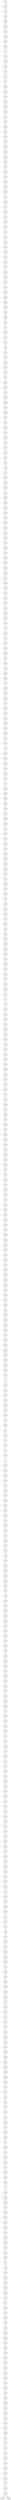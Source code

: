 graph {
n0;
n1;
n2;
n3;
n4;
n5;
n6;
n7;
n8;
n9;
n10;
n11;
n12;
n13;
n14;
n15;
n16;
n17;
n18;
n19;
n20;
n21;
n22;
n23;
n24;
n25;
n26;
n27;
n28;
n29;
n30;
n31;
n32;
n33;
n34;
n35;
n36;
n37;
n38;
n39;
n40;
n41;
n42;
n43;
n44;
n45;
n46;
n47;
n48;
n49;
n50;
n51;
n52;
n53;
n54;
n55;
n56;
n57;
n58;
n59;
n60;
n61;
n62;
n63;
n64;
n65;
n66;
n67;
n68;
n69;
n70;
n71;
n72;
n73;
n74;
n75;
n76;
n77;
n78;
n79;
n80;
n81;
n82;
n83;
n84;
n85;
n86;
n87;
n88;
n89;
n90;
n91;
n92;
n93;
n94;
n95;
n96;
n97;
n98;
n99;
n100;
n101;
n102;
n103;
n104;
n105;
n106;
n107;
n108;
n109;
n110;
n111;
n112;
n113;
n114;
n115;
n116;
n117;
n118;
n119;
n120;
n121;
n122;
n123;
n124;
n125;
n126;
n127;
n128;
n129;
n130;
n131;
n132;
n133;
n134;
n135;
n136;
n137;
n138;
n139;
n140;
n141;
n142;
n143;
n144;
n145;
n146;
n147;
n148;
n149;
n150;
n151;
n152;
n153;
n154;
n155;
n156;
n157;
n158;
n159;
n160;
n161;
n162;
n163;
n164;
n165;
n166;
n167;
n168;
n169;
n170;
n171;
n172;
n173;
n174;
n175;
n176;
n177;
n178;
n179;
n180;
n181;
n182;
n183;
n184;
n185;
n186;
n187;
n188;
n189;
n190;
n191;
n192;
n193;
n194;
n195;
n196;
n197;
n198;
n199;
n200;
n201;
n202;
n203;
n204;
n205;
n206;
n207;
n208;
n209;
n210;
n211;
n212;
n213;
n214;
n215;
n216;
n217;
n218;
n219;
n220;
n221;
n222;
n223;
n224;
n225;
n226;
n227;
n228;
n229;
n230;
n231;
n232;
n233;
n234;
n235;
n236;
n237;
n238;
n239;
n240;
n241;
n242;
n243;
n244;
n245;
n246;
n247;
n248;
n249;
n250;
n251;
n252;
n253;
n254;
n255;
n256;
n257;
n258;
n259;
n260;
n261;
n262;
n263;
n264;
n265;
n266;
n267;
n268;
n269;
n270;
n271;
n272;
n273;
n274;
n275;
n276;
n277;
n278;
n279;
n280;
n281;
n282;
n283;
n284;
n285;
n286;
n287;
n288;
n289;
n290;
n291;
n292;
n293;
n294;
n295;
n296;
n297;
n298;
n299;
n300;
n301;
n302;
n303;
n304;
n305;
n306;
n307;
n308;
n309;
n310;
n311;
n312;
n313;
n314;
n315;
n316;
n317;
n318;
n319;
n320;
n321;
n322;
n323;
n324;
n325;
n326;
n327;
n328;
n329;
n330;
n331;
n332;
n333;
n334;
n335;
n336;
n337;
n338;
n339;
n340;
n341;
n342;
n343;
n344;
n345;
n346;
n347;
n348;
n349;
n350;
n351;
n352;
n353;
n354;
n355;
n356;
n357;
n358;
n359;
n360;
n361;
n362;
n363;
n364;
n365;
n366;
n367;
n368;
n369;
n370;
n371;
n372;
n373;
n374;
n375;
n376;
n377;
n378;
n379;
n380;
n381;
n382;
n383;
n384;
n385;
n386;
n387;
n388;
n389;
n390;
n391;
n392;
n393;
n394;
n395;
n396;
n397;
n398;
n399;
n400;
n401;
n402;
n403;
n404;
n405;
n406;
n407;
n408;
n409;
n410;
n411;
n412;
n413;
n414;
n415;
n416;
n417;
n418;
n419;
n420;
n421;
n422;
n423;
n424;
n425;
n426;
n427;
n428;
n429;
n430;
n431;
n432;
n433;
n434;
n435;
n436;
n437;
n438;
n439;
n440;
n441;
n442;
n443;
n444;
n445;
n446;
n447;
n448;
n449;
n450;
n451;
n452;
n453;
n454;
n455;
n456;
n457;
n458;
n459;
n460;
n461;
n462;
n463;
n464;
n465;
n466;
n467;
n468;
n469;
n470;
n471;
n472;
n473;
n474;
n475;
n476;
n477;
n478;
n479;
n480;
n481;
n482;
n483;
n484;
n485;
n486;
n487;
n488;
n489;
n490;
n491;
n492;
n493;
n494;
n495;
n496;
n497;
n498;
n499;
n0 -- n381;
n1 -- n345;
n1 -- n320;
n2 -- n111;
n2 -- n106;
n3 -- n76;
n3 -- n320;
n4 -- n326;
n4 -- n309;
n5 -- n95;
n5 -- n210;
n6 -- n494;
n6 -- n310;
n7 -- n463;
n7 -- n454;
n8 -- n126;
n8 -- n433;
n9 -- n134;
n9 -- n271;
n10 -- n412;
n10 -- n222;
n11 -- n484;
n11 -- n74;
n12 -- n104;
n12 -- n192;
n13 -- n420;
n13 -- n373;
n14 -- n228;
n14 -- n360;
n15 -- n415;
n15 -- n352;
n16 -- n277;
n16 -- n253;
n17 -- n273;
n17 -- n223;
n18 -- n389;
n18 -- n152;
n19 -- n64;
n19 -- n350;
n20 -- n165;
n20 -- n204;
n21 -- n462;
n21 -- n82;
n22 -- n143;
n22 -- n457;
n23 -- n148;
n23 -- n45;
n24 -- n121;
n24 -- n383;
n25 -- n443;
n25 -- n190;
n26 -- n470;
n26 -- n430;
n27 -- n153;
n27 -- n56;
n28 -- n42;
n28 -- n358;
n29 -- n268;
n29 -- n256;
n30 -- n385;
n30 -- n197;
n31 -- n128;
n31 -- n497;
n32 -- n94;
n32 -- n142;
n33 -- n312;
n33 -- n162;
n34 -- n388;
n34 -- n149;
n35 -- n368;
n35 -- n372;
n36 -- n393;
n36 -- n232;
n37 -- n41;
n37 -- n173;
n38 -- n147;
n38 -- n90;
n39 -- n465;
n39 -- n146;
n40 -- n138;
n40 -- n381;
n41 -- n37;
n41 -- n66;
n42 -- n363;
n42 -- n28;
n43 -- n210;
n43 -- n425;
n44 -- n356;
n44 -- n319;
n45 -- n23;
n45 -- n467;
n46 -- n169;
n46 -- n338;
n47 -- n206;
n47 -- n276;
n48 -- n313;
n48 -- n410;
n49 -- n301;
n49 -- n416;
n50 -- n207;
n50 -- n322;
n51 -- n398;
n51 -- n173;
n52 -- n315;
n52 -- n354;
n53 -- n58;
n53 -- n419;
n54 -- n82;
n54 -- n201;
n55 -- n281;
n55 -- n401;
n56 -- n27;
n56 -- n337;
n57 -- n481;
n57 -- n323;
n58 -- n53;
n58 -- n408;
n59 -- n480;
n59 -- n156;
n60 -- n202;
n60 -- n143;
n61 -- n271;
n61 -- n406;
n62 -- n357;
n62 -- n287;
n63 -- n204;
n63 -- n389;
n64 -- n69;
n64 -- n19;
n65 -- n283;
n65 -- n129;
n66 -- n41;
n66 -- n411;
n67 -- n91;
n67 -- n140;
n68 -- n368;
n68 -- n366;
n69 -- n64;
n69 -- n70;
n70 -- n279;
n70 -- n69;
n71 -- n269;
n71 -- n73;
n72 -- n135;
n72 -- n239;
n73 -- n102;
n73 -- n71;
n74 -- n11;
n74 -- n81;
n75 -- n194;
n75 -- n211;
n76 -- n3;
n76 -- n125;
n77 -- n238;
n77 -- n374;
n78 -- n346;
n78 -- n415;
n79 -- n491;
n79 -- n214;
n80 -- n292;
n80 -- n219;
n81 -- n74;
n81 -- n451;
n82 -- n54;
n82 -- n21;
n83 -- n444;
n83 -- n495;
n84 -- n98;
n84 -- n431;
n85 -- n324;
n85 -- n341;
n86 -- n248;
n86 -- n375;
n87 -- n385;
n87 -- n450;
n88 -- n184;
n88 -- n448;
n89 -- n130;
n89 -- n299;
n90 -- n38;
n90 -- n148;
n91 -- n347;
n91 -- n67;
n92 -- n158;
n92 -- n166;
n93 -- n175;
n93 -- n479;
n94 -- n32;
n94 -- n403;
n95 -- n5;
n95 -- n336;
n96 -- n325;
n96 -- n164;
n97 -- n225;
n97 -- n399;
n98 -- n339;
n98 -- n84;
n99 -- n198;
n99 -- n411;
n100 -- n371;
n100 -- n176;
n101 -- n121;
n101 -- n486;
n102 -- n471;
n102 -- n73;
n103 -- n295;
n103 -- n466;
n104 -- n12;
n104 -- n155;
n105 -- n365;
n105 -- n402;
n106 -- n492;
n106 -- n2;
n107 -- n377;
n107 -- n405;
n108 -- n318;
n108 -- n221;
n109 -- n453;
n109 -- n347;
n110 -- n481;
n110 -- n464;
n111 -- n424;
n111 -- n2;
n112 -- n191;
n112 -- n460;
n113 -- n158;
n113 -- n462;
n114 -- n498;
n114 -- n288;
n115 -- n293;
n115 -- n438;
n116 -- n300;
n116 -- n133;
n117 -- n340;
n117 -- n402;
n118 -- n398;
n118 -- n291;
n119 -- n333;
n119 -- n374;
n120 -- n199;
n120 -- n270;
n121 -- n101;
n121 -- n24;
n122 -- n461;
n122 -- n295;
n123 -- n302;
n123 -- n285;
n124 -- n376;
n124 -- n341;
n125 -- n76;
n125 -- n152;
n126 -- n8;
n126 -- n486;
n127 -- n260;
n127 -- n299;
n128 -- n31;
n128 -- n499;
n129 -- n65;
n129 -- n327;
n130 -- n248;
n130 -- n89;
n131 -- n230;
n131 -- n345;
n132 -- n471;
n132 -- n394;
n133 -- n362;
n133 -- n116;
n134 -- n216;
n134 -- n9;
n135 -- n72;
n135 -- n282;
n136 -- n293;
n136 -- n384;
n137 -- n317;
n137 -- n445;
n138 -- n40;
n138 -- n387;
n139 -- n272;
n139 -- n352;
n140 -- n147;
n140 -- n67;
n141 -- n287;
n141 -- n234;
n142 -- n32;
n142 -- n206;
n143 -- n60;
n143 -- n22;
n144 -- n266;
n144 -- n264;
n145 -- n447;
n145 -- n316;
n146 -- n388;
n146 -- n39;
n147 -- n38;
n147 -- n140;
n148 -- n23;
n148 -- n90;
n149 -- n34;
n149 -- n171;
n150 -- n496;
n150 -- n323;
n150 -- n257;
n151 -- n383;
n151 -- n160;
n152 -- n125;
n152 -- n18;
n153 -- n27;
n153 -- n408;
n154 -- n190;
n154 -- n180;
n155 -- n104;
n155 -- n452;
n156 -- n59;
n156 -- n294;
n157 -- n312;
n157 -- n201;
n158 -- n92;
n158 -- n113;
n159 -- n168;
n159 -- n483;
n160 -- n151;
n160 -- n218;
n161 -- n220;
n161 -- n208;
n162 -- n33;
n162 -- n493;
n163 -- n245;
n163 -- n482;
n164 -- n96;
n164 -- n470;
n165 -- n478;
n165 -- n20;
n166 -- n92;
n166 -- n440;
n167 -- n331;
n167 -- n421;
n168 -- n278;
n168 -- n159;
n169 -- n46;
n169 -- n436;
n170 -- n243;
n170 -- n351;
n171 -- n149;
n171 -- n335;
n172 -- n207;
n172 -- n475;
n173 -- n37;
n173 -- n51;
n174 -- n308;
n174 -- n431;
n175 -- n397;
n175 -- n93;
n176 -- n307;
n176 -- n100;
n177 -- n326;
n177 -- n231;
n178 -- n306;
n178 -- n410;
n179 -- n235;
n179 -- n348;
n180 -- n188;
n180 -- n154;
n181 -- n313;
n181 -- n476;
n182 -- n196;
n182 -- n321;
n183 -- n296;
n183 -- n364;
n184 -- n349;
n184 -- n88;
n185 -- n449;
n185 -- n457;
n186 -- n377;
n186 -- n463;
n187 -- n346;
n187 -- n491;
n188 -- n386;
n188 -- n180;
n189 -- n307;
n189 -- n247;
n190 -- n154;
n190 -- n25;
n191 -- n337;
n191 -- n112;
n192 -- n356;
n192 -- n12;
n193 -- n446;
n193 -- n434;
n194 -- n333;
n194 -- n75;
n195 -- n240;
n195 -- n364;
n196 -- n274;
n196 -- n182;
n197 -- n268;
n197 -- n30;
n198 -- n99;
n198 -- n426;
n199 -- n418;
n199 -- n120;
n200 -- n330;
n200 -- n351;
n201 -- n54;
n201 -- n157;
n202 -- n60;
n202 -- n477;
n203 -- n448;
n203 -- n251;
n204 -- n63;
n204 -- n20;
n205 -- n255;
n205 -- n355;
n206 -- n47;
n206 -- n142;
n207 -- n172;
n207 -- n50;
n208 -- n161;
n208 -- n230;
n209 -- n342;
n209 -- n266;
n210 -- n5;
n210 -- n43;
n211 -- n234;
n211 -- n75;
n212 -- n458;
n212 -- n473;
n213 -- n456;
n213 -- n302;
n214 -- n497;
n214 -- n79;
n215 -- n433;
n215 -- n264;
n216 -- n134;
n216 -- n273;
n217 -- n465;
n217 -- n272;
n218 -- n420;
n218 -- n160;
n219 -- n467;
n219 -- n80;
n220 -- n161;
n220 -- n361;
n221 -- n339;
n221 -- n108;
n222 -- n455;
n222 -- n10;
n223 -- n17;
n223 -- n348;
n224 -- n407;
n224 -- n251;
n225 -- n421;
n225 -- n97;
n226 -- n461;
n226 -- n229;
n227 -- n262;
n227 -- n288;
n228 -- n14;
n228 -- n322;
n229 -- n226;
n229 -- n305;
n230 -- n208;
n230 -- n131;
n231 -- n177;
n231 -- n478;
n232 -- n382;
n232 -- n36;
n233 -- n359;
n233 -- n444;
n234 -- n141;
n234 -- n211;
n235 -- n280;
n235 -- n179;
n236 -- n284;
n236 -- n439;
n237 -- n443;
n237 -- n318;
n238 -- n244;
n238 -- n77;
n239 -- n72;
n239 -- n249;
n240 -- n265;
n240 -- n195;
n241 -- n489;
n241 -- n289;
n242 -- n342;
n242 -- n324;
n243 -- n441;
n243 -- n170;
n244 -- n238;
n244 -- n316;
n245 -- n382;
n245 -- n163;
n246 -- n476;
n246 -- n424;
n247 -- n189;
n247 -- n395;
n248 -- n130;
n248 -- n86;
n249 -- n254;
n249 -- n239;
n250 -- n314;
n250 -- n263;
n251 -- n203;
n251 -- n224;
n252 -- n319;
n252 -- n253;
n253 -- n252;
n253 -- n16;
n254 -- n308;
n254 -- n249;
n255 -- n407;
n255 -- n205;
n256 -- n29;
n256 -- n392;
n257 -- n150;
n258 -- n427;
n258 -- n344;
n259 -- n460;
n259 -- n349;
n260 -- n281;
n260 -- n127;
n261 -- n458;
n261 -- n487;
n262 -- n227;
n262 -- n437;
n263 -- n250;
n263 -- n350;
n264 -- n215;
n264 -- n144;
n265 -- n290;
n265 -- n240;
n266 -- n209;
n266 -- n144;
n267 -- n303;
n267 -- n378;
n268 -- n29;
n268 -- n197;
n269 -- n413;
n269 -- n71;
n270 -- n485;
n270 -- n120;
n271 -- n61;
n271 -- n9;
n272 -- n217;
n272 -- n139;
n273 -- n216;
n273 -- n17;
n274 -- n196;
n274 -- n419;
n275 -- n477;
n275 -- n479;
n276 -- n47;
n276 -- n490;
n277 -- n331;
n277 -- n16;
n278 -- n168;
n278 -- n390;
n279 -- n301;
n279 -- n70;
n280 -- n387;
n280 -- n235;
n281 -- n260;
n281 -- n55;
n282 -- n135;
n282 -- n414;
n283 -- n442;
n283 -- n65;
n284 -- n236;
n284 -- n404;
n285 -- n365;
n285 -- n123;
n286 -- n332;
n286 -- n436;
n287 -- n141;
n287 -- n62;
n288 -- n114;
n288 -- n227;
n289 -- n378;
n289 -- n241;
n290 -- n480;
n290 -- n265;
n291 -- n118;
n291 -- n450;
n292 -- n315;
n292 -- n80;
n293 -- n115;
n293 -- n136;
n294 -- n396;
n294 -- n156;
n295 -- n122;
n295 -- n103;
n296 -- n183;
n296 -- n343;
n297 -- n332;
n297 -- n311;
n298 -- n455;
n298 -- n422;
n299 -- n127;
n299 -- n89;
n300 -- n489;
n300 -- n116;
n301 -- n279;
n301 -- n49;
n302 -- n123;
n302 -- n213;
n303 -- n314;
n303 -- n267;
n304 -- n453;
n304 -- n380;
n305 -- n229;
n305 -- n340;
n306 -- n418;
n306 -- n178;
n307 -- n189;
n307 -- n176;
n308 -- n174;
n308 -- n254;
n309 -- n498;
n309 -- n4;
n310 -- n6;
n310 -- n475;
n311 -- n297;
n311 -- n474;
n312 -- n33;
n312 -- n157;
n313 -- n181;
n313 -- n48;
n314 -- n303;
n314 -- n250;
n315 -- n292;
n315 -- n52;
n316 -- n244;
n316 -- n145;
n317 -- n391;
n317 -- n137;
n318 -- n108;
n318 -- n237;
n319 -- n44;
n319 -- n252;
n320 -- n1;
n320 -- n3;
n321 -- n182;
n321 -- n488;
n322 -- n228;
n322 -- n50;
n323 -- n57;
n323 -- n150;
n324 -- n242;
n324 -- n85;
n325 -- n96;
n325 -- n400;
n326 -- n4;
n326 -- n177;
n327 -- n336;
n327 -- n129;
n328 -- n474;
n328 -- n482;
n329 -- n330;
n329 -- n375;
n330 -- n200;
n330 -- n329;
n331 -- n277;
n331 -- n167;
n332 -- n297;
n332 -- n286;
n333 -- n194;
n333 -- n119;
n334 -- n472;
n334 -- n441;
n335 -- n171;
n335 -- n370;
n336 -- n95;
n336 -- n327;
n337 -- n191;
n337 -- n56;
n338 -- n46;
n338 -- n367;
n339 -- n98;
n339 -- n221;
n340 -- n117;
n340 -- n305;
n341 -- n124;
n341 -- n85;
n342 -- n209;
n342 -- n242;
n343 -- n296;
n343 -- n440;
n344 -- n369;
n344 -- n258;
n345 -- n1;
n345 -- n131;
n346 -- n187;
n346 -- n78;
n347 -- n109;
n347 -- n91;
n348 -- n179;
n348 -- n223;
n349 -- n184;
n349 -- n259;
n350 -- n19;
n350 -- n263;
n351 -- n200;
n351 -- n170;
n352 -- n15;
n352 -- n139;
n353 -- n362;
n353 -- n442;
n354 -- n52;
n354 -- n366;
n355 -- n435;
n355 -- n205;
n356 -- n192;
n356 -- n44;
n357 -- n452;
n357 -- n62;
n358 -- n438;
n358 -- n28;
n359 -- n233;
n359 -- n373;
n360 -- n14;
n360 -- n439;
n361 -- n220;
n361 -- n488;
n362 -- n353;
n362 -- n133;
n363 -- n432;
n363 -- n42;
n364 -- n195;
n364 -- n183;
n365 -- n105;
n365 -- n285;
n366 -- n354;
n366 -- n68;
n367 -- n445;
n367 -- n338;
n368 -- n35;
n368 -- n68;
n369 -- n384;
n369 -- n344;
n370 -- n485;
n370 -- n335;
n371 -- n413;
n371 -- n100;
n372 -- n35;
n372 -- n428;
n373 -- n13;
n373 -- n359;
n374 -- n77;
n374 -- n119;
n375 -- n86;
n375 -- n329;
n376 -- n459;
n376 -- n124;
n377 -- n107;
n377 -- n186;
n378 -- n267;
n378 -- n289;
n379 -- n451;
n379 -- n468;
n380 -- n449;
n380 -- n304;
n381 -- n40;
n381 -- n0;
n382 -- n245;
n382 -- n232;
n383 -- n151;
n383 -- n24;
n384 -- n136;
n384 -- n369;
n385 -- n30;
n385 -- n87;
n386 -- n188;
n386 -- n494;
n387 -- n280;
n387 -- n138;
n388 -- n34;
n388 -- n146;
n389 -- n63;
n389 -- n18;
n390 -- n492;
n390 -- n278;
n391 -- n317;
n391 -- n473;
n392 -- n256;
n392 -- n454;
n393 -- n483;
n393 -- n36;
n394 -- n132;
n394 -- n416;
n395 -- n247;
n395 -- n405;
n396 -- n423;
n396 -- n294;
n397 -- n175;
n397 -- n401;
n398 -- n118;
n398 -- n51;
n399 -- n446;
n399 -- n97;
n400 -- n325;
n400 -- n429;
n401 -- n397;
n401 -- n55;
n402 -- n105;
n402 -- n117;
n403 -- n406;
n403 -- n94;
n404 -- n469;
n404 -- n284;
n405 -- n107;
n405 -- n395;
n406 -- n403;
n406 -- n61;
n407 -- n255;
n407 -- n224;
n408 -- n58;
n408 -- n153;
n409 -- n425;
n409 -- n464;
n410 -- n178;
n410 -- n48;
n411 -- n99;
n411 -- n66;
n412 -- n484;
n412 -- n10;
n413 -- n269;
n413 -- n371;
n414 -- n434;
n414 -- n282;
n415 -- n15;
n415 -- n78;
n416 -- n394;
n416 -- n49;
n417 -- n423;
n417 -- n499;
n418 -- n199;
n418 -- n306;
n419 -- n274;
n419 -- n53;
n420 -- n13;
n420 -- n218;
n421 -- n225;
n421 -- n167;
n422 -- n487;
n422 -- n298;
n423 -- n396;
n423 -- n417;
n424 -- n111;
n424 -- n246;
n425 -- n409;
n425 -- n43;
n426 -- n469;
n426 -- n198;
n427 -- n258;
n427 -- n466;
n428 -- n372;
n428 -- n493;
n429 -- n447;
n429 -- n400;
n430 -- n435;
n430 -- n26;
n431 -- n174;
n431 -- n84;
n432 -- n495;
n432 -- n363;
n433 -- n215;
n433 -- n8;
n434 -- n193;
n434 -- n414;
n435 -- n355;
n435 -- n430;
n436 -- n286;
n436 -- n169;
n437 -- n456;
n437 -- n262;
n438 -- n115;
n438 -- n358;
n439 -- n236;
n439 -- n360;
n440 -- n166;
n440 -- n343;
n441 -- n243;
n441 -- n334;
n442 -- n283;
n442 -- n353;
n443 -- n25;
n443 -- n237;
n444 -- n233;
n444 -- n83;
n445 -- n367;
n445 -- n137;
n446 -- n193;
n446 -- n399;
n447 -- n429;
n447 -- n145;
n448 -- n203;
n448 -- n88;
n449 -- n380;
n449 -- n185;
n450 -- n291;
n450 -- n87;
n451 -- n379;
n451 -- n81;
n452 -- n357;
n452 -- n155;
n453 -- n109;
n453 -- n304;
n454 -- n392;
n454 -- n7;
n455 -- n298;
n455 -- n222;
n456 -- n213;
n456 -- n437;
n457 -- n22;
n457 -- n185;
n458 -- n212;
n458 -- n261;
n459 -- n376;
n459 -- n468;
n460 -- n112;
n460 -- n259;
n461 -- n226;
n461 -- n122;
n462 -- n21;
n462 -- n113;
n463 -- n186;
n463 -- n7;
n464 -- n110;
n464 -- n409;
n465 -- n217;
n465 -- n39;
n466 -- n427;
n466 -- n103;
n467 -- n45;
n467 -- n219;
n468 -- n459;
n468 -- n379;
n469 -- n404;
n469 -- n426;
n470 -- n26;
n470 -- n164;
n471 -- n132;
n471 -- n102;
n472 -- n490;
n472 -- n334;
n473 -- n391;
n473 -- n212;
n474 -- n328;
n474 -- n311;
n475 -- n172;
n475 -- n310;
n476 -- n181;
n476 -- n246;
n477 -- n275;
n477 -- n202;
n478 -- n165;
n478 -- n231;
n479 -- n275;
n479 -- n93;
n480 -- n290;
n480 -- n59;
n481 -- n110;
n481 -- n57;
n482 -- n163;
n482 -- n328;
n483 -- n159;
n483 -- n393;
n484 -- n11;
n484 -- n412;
n485 -- n270;
n485 -- n370;
n486 -- n126;
n486 -- n101;
n487 -- n422;
n487 -- n261;
n488 -- n361;
n488 -- n321;
n489 -- n241;
n489 -- n300;
n490 -- n472;
n490 -- n276;
n491 -- n79;
n491 -- n187;
n492 -- n390;
n492 -- n106;
n493 -- n162;
n493 -- n428;
n494 -- n386;
n494 -- n6;
n495 -- n432;
n495 -- n83;
n496 -- n150;
n497 -- n31;
n497 -- n214;
n498 -- n114;
n498 -- n309;
n499 -- n128;
n499 -- n417;
}
